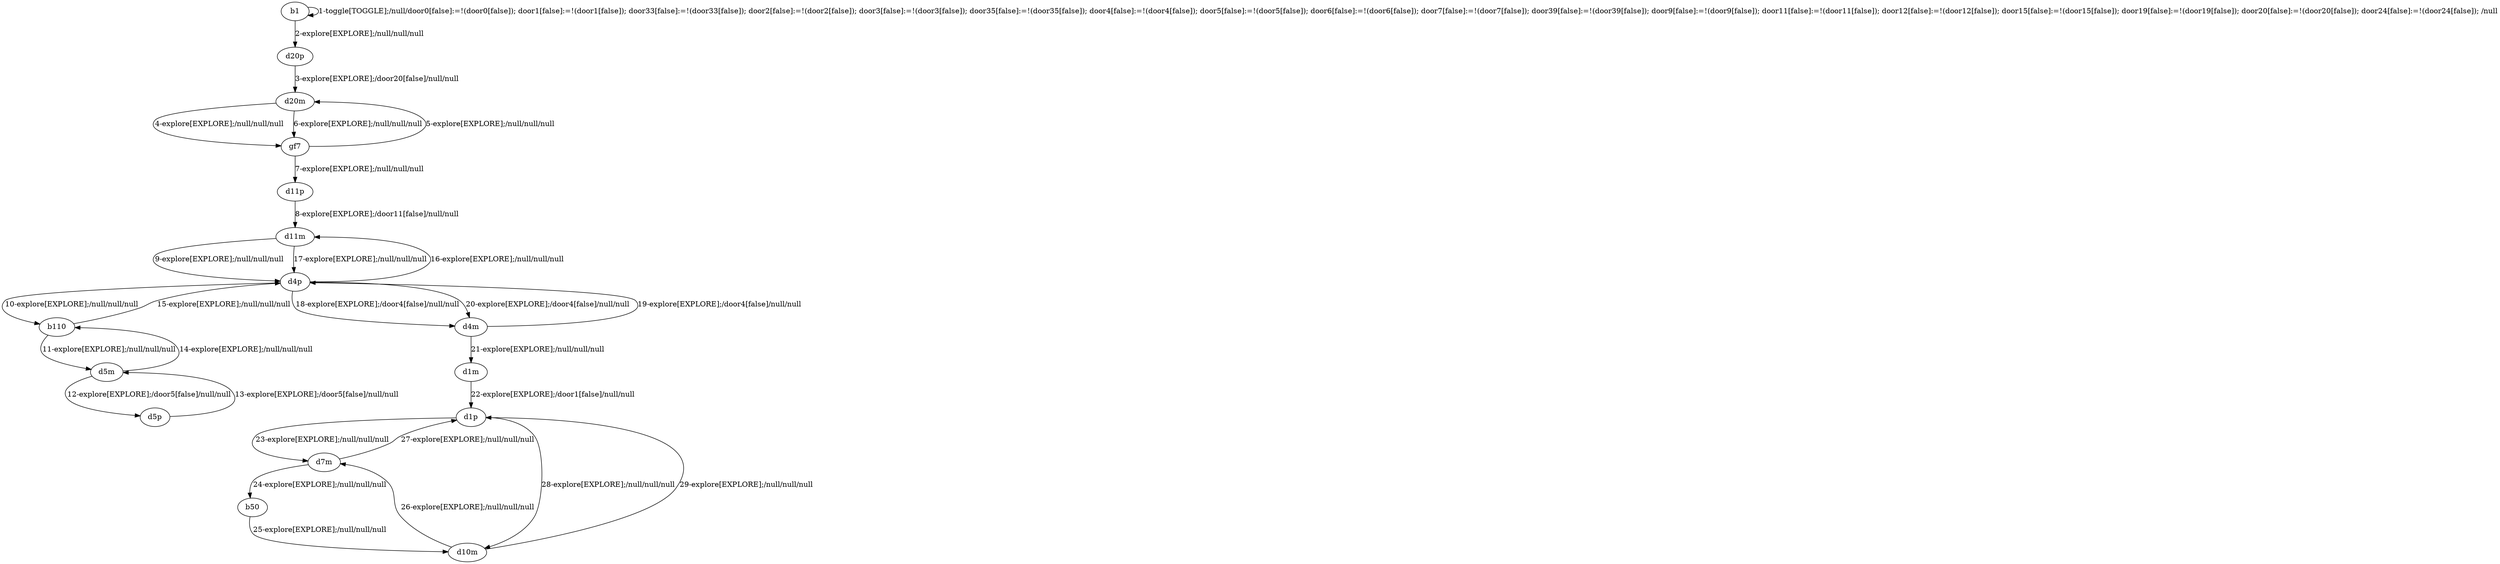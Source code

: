 # Total number of goals covered by this test: 1
# d1p --> d10m

digraph g {
"b1" -> "b1" [label = "1-toggle[TOGGLE];/null/door0[false]:=!(door0[false]); door1[false]:=!(door1[false]); door33[false]:=!(door33[false]); door2[false]:=!(door2[false]); door3[false]:=!(door3[false]); door35[false]:=!(door35[false]); door4[false]:=!(door4[false]); door5[false]:=!(door5[false]); door6[false]:=!(door6[false]); door7[false]:=!(door7[false]); door39[false]:=!(door39[false]); door9[false]:=!(door9[false]); door11[false]:=!(door11[false]); door12[false]:=!(door12[false]); door15[false]:=!(door15[false]); door19[false]:=!(door19[false]); door20[false]:=!(door20[false]); door24[false]:=!(door24[false]); /null"];
"b1" -> "d20p" [label = "2-explore[EXPLORE];/null/null/null"];
"d20p" -> "d20m" [label = "3-explore[EXPLORE];/door20[false]/null/null"];
"d20m" -> "gf7" [label = "4-explore[EXPLORE];/null/null/null"];
"gf7" -> "d20m" [label = "5-explore[EXPLORE];/null/null/null"];
"d20m" -> "gf7" [label = "6-explore[EXPLORE];/null/null/null"];
"gf7" -> "d11p" [label = "7-explore[EXPLORE];/null/null/null"];
"d11p" -> "d11m" [label = "8-explore[EXPLORE];/door11[false]/null/null"];
"d11m" -> "d4p" [label = "9-explore[EXPLORE];/null/null/null"];
"d4p" -> "b110" [label = "10-explore[EXPLORE];/null/null/null"];
"b110" -> "d5m" [label = "11-explore[EXPLORE];/null/null/null"];
"d5m" -> "d5p" [label = "12-explore[EXPLORE];/door5[false]/null/null"];
"d5p" -> "d5m" [label = "13-explore[EXPLORE];/door5[false]/null/null"];
"d5m" -> "b110" [label = "14-explore[EXPLORE];/null/null/null"];
"b110" -> "d4p" [label = "15-explore[EXPLORE];/null/null/null"];
"d4p" -> "d11m" [label = "16-explore[EXPLORE];/null/null/null"];
"d11m" -> "d4p" [label = "17-explore[EXPLORE];/null/null/null"];
"d4p" -> "d4m" [label = "18-explore[EXPLORE];/door4[false]/null/null"];
"d4m" -> "d4p" [label = "19-explore[EXPLORE];/door4[false]/null/null"];
"d4p" -> "d4m" [label = "20-explore[EXPLORE];/door4[false]/null/null"];
"d4m" -> "d1m" [label = "21-explore[EXPLORE];/null/null/null"];
"d1m" -> "d1p" [label = "22-explore[EXPLORE];/door1[false]/null/null"];
"d1p" -> "d7m" [label = "23-explore[EXPLORE];/null/null/null"];
"d7m" -> "b50" [label = "24-explore[EXPLORE];/null/null/null"];
"b50" -> "d10m" [label = "25-explore[EXPLORE];/null/null/null"];
"d10m" -> "d7m" [label = "26-explore[EXPLORE];/null/null/null"];
"d7m" -> "d1p" [label = "27-explore[EXPLORE];/null/null/null"];
"d1p" -> "d10m" [label = "28-explore[EXPLORE];/null/null/null"];
"d10m" -> "d1p" [label = "29-explore[EXPLORE];/null/null/null"];
}